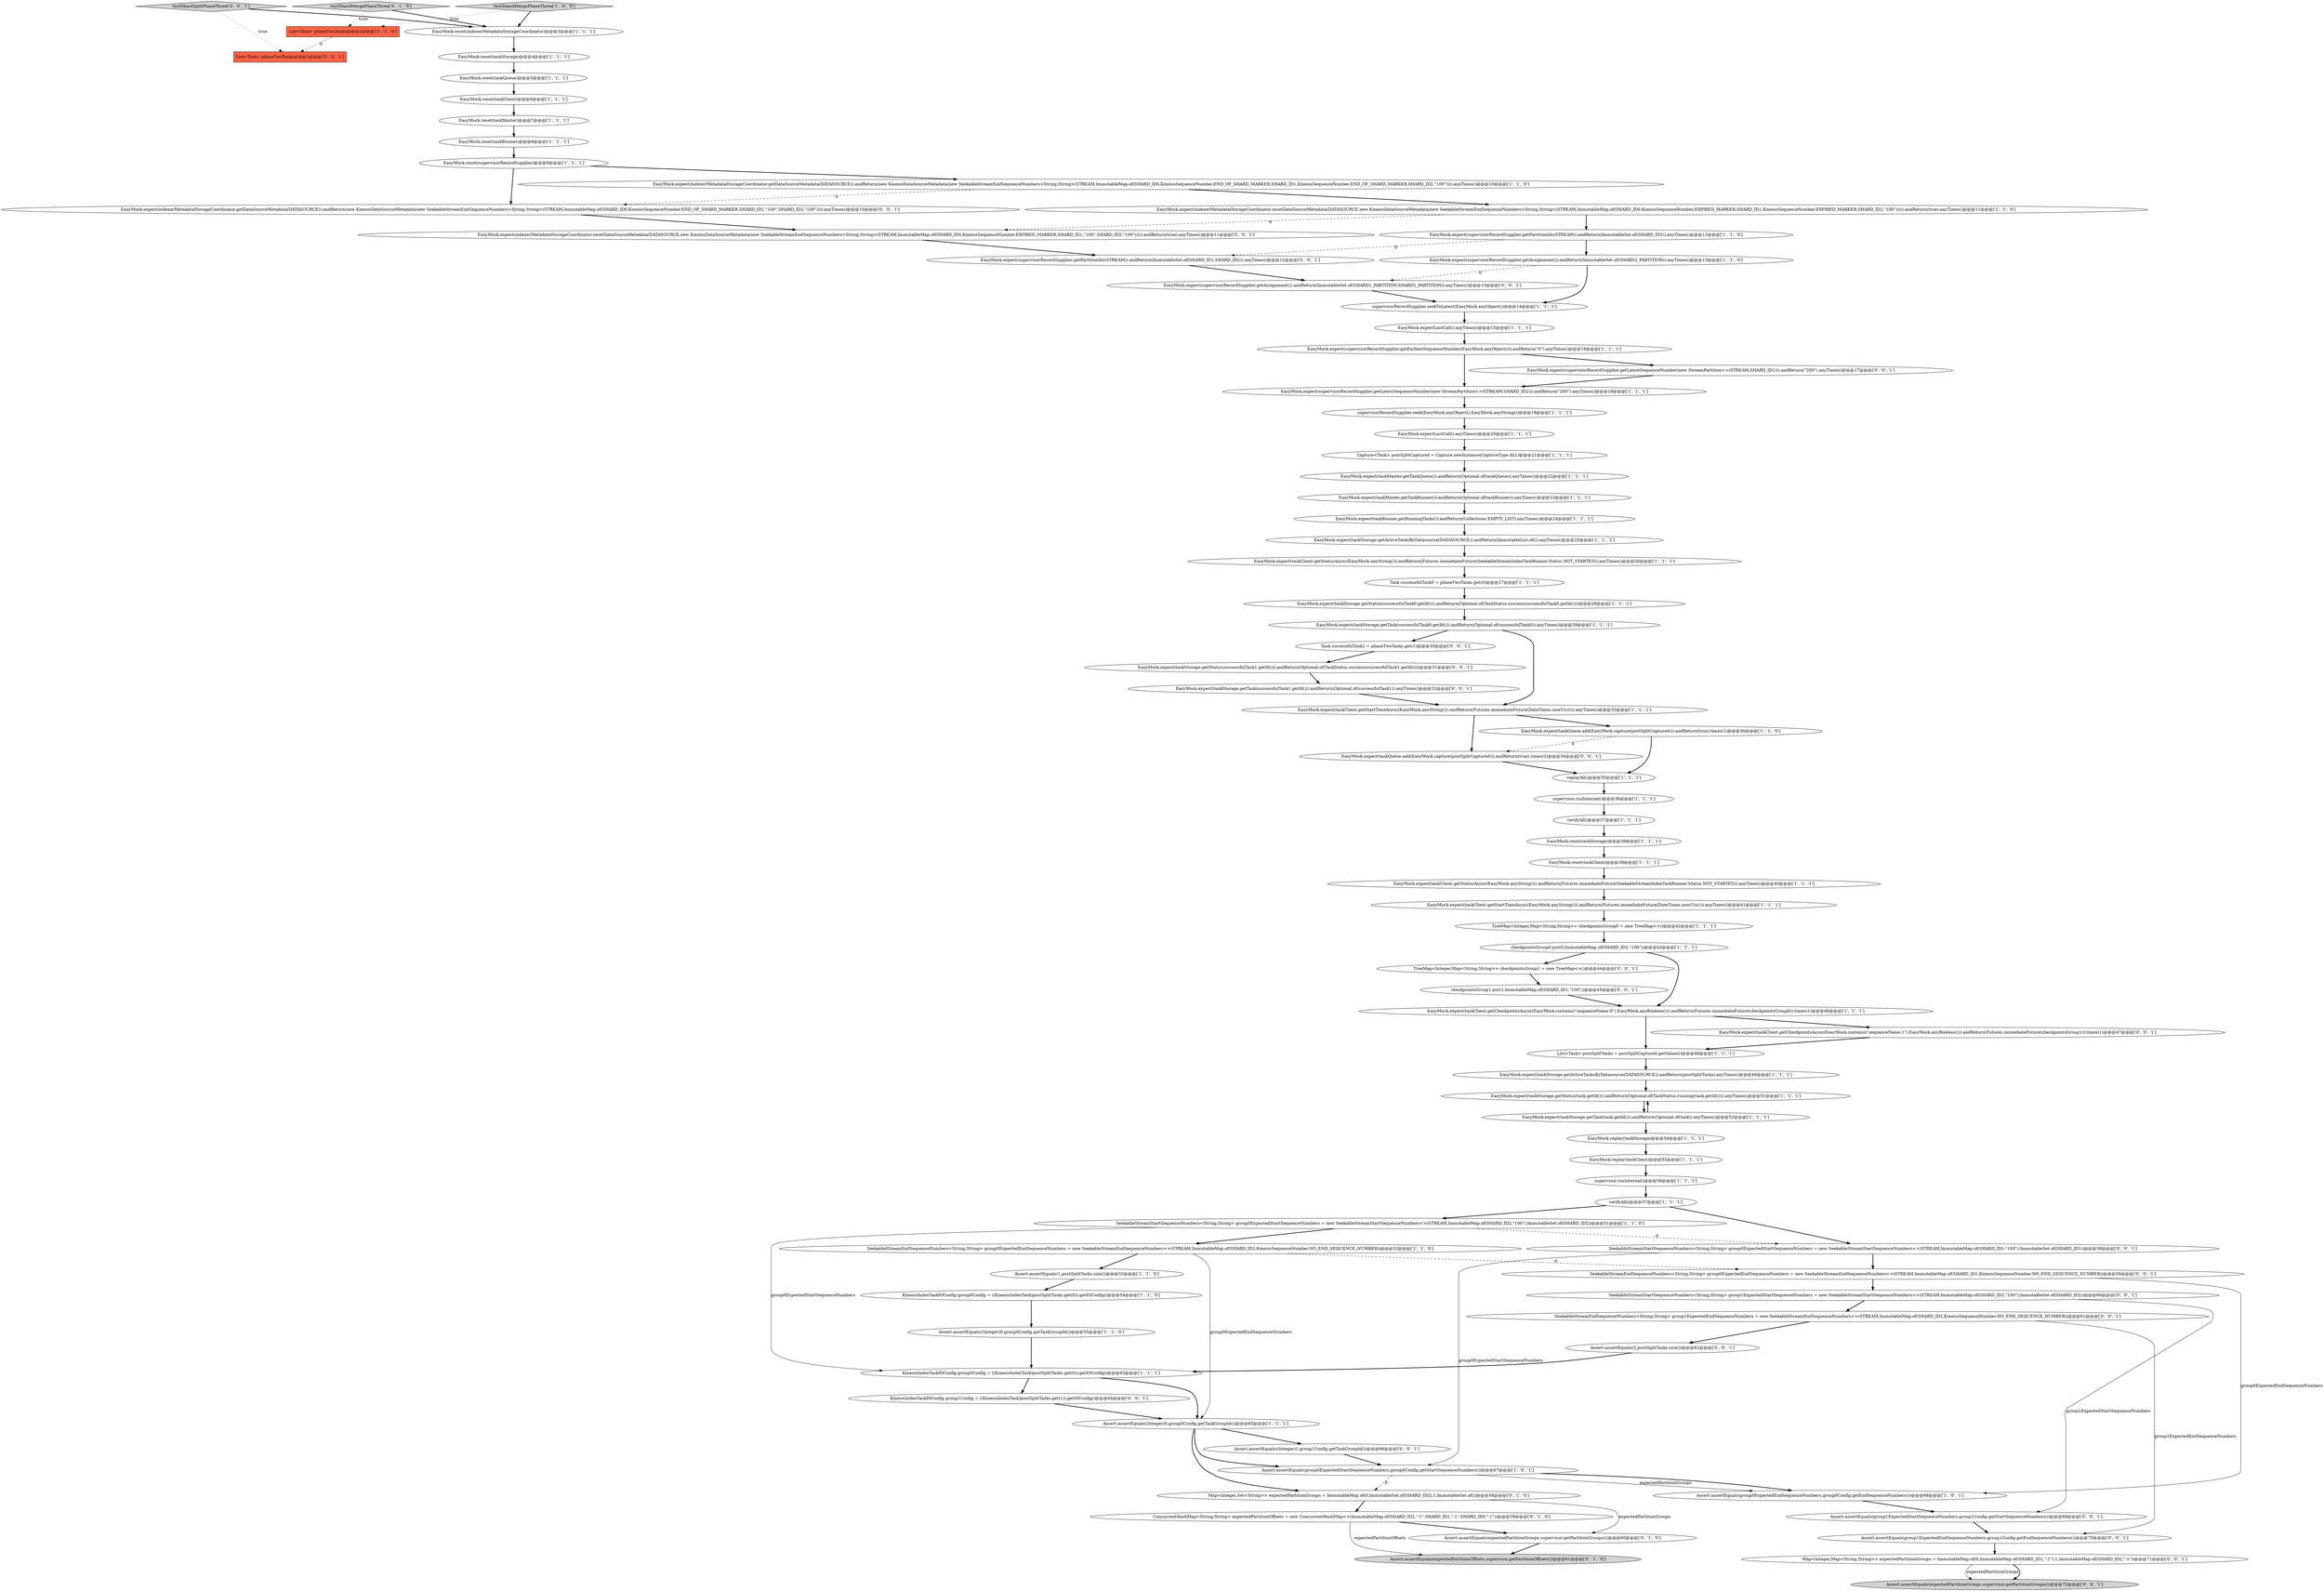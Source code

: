 digraph {
2 [style = filled, label = "EasyMock.expect(taskMaster.getTaskRunner()).andReturn(Optional.of(taskRunner)).anyTimes()@@@23@@@['1', '1', '1']", fillcolor = white, shape = ellipse image = "AAA0AAABBB1BBB"];
11 [style = filled, label = "EasyMock.expect(taskStorage.getActiveTasksByDatasource(DATASOURCE)).andReturn(ImmutableList.of()).anyTimes()@@@25@@@['1', '1', '1']", fillcolor = white, shape = ellipse image = "AAA0AAABBB1BBB"];
47 [style = filled, label = "EasyMock.expect(supervisorRecordSupplier.getEarliestSequenceNumber(EasyMock.anyObject())).andReturn(\"0\").anyTimes()@@@16@@@['1', '1', '1']", fillcolor = white, shape = ellipse image = "AAA0AAABBB1BBB"];
23 [style = filled, label = "EasyMock.reset(taskClient)@@@39@@@['1', '1', '1']", fillcolor = white, shape = ellipse image = "AAA0AAABBB1BBB"];
16 [style = filled, label = "EasyMock.reset(taskStorage)@@@4@@@['1', '1', '1']", fillcolor = white, shape = ellipse image = "AAA0AAABBB1BBB"];
85 [style = filled, label = "Assert.assertEquals((Integer)1,group1Config.getTaskGroupId())@@@66@@@['0', '0', '1']", fillcolor = white, shape = ellipse image = "AAA0AAABBB3BBB"];
35 [style = filled, label = "verifyAll()@@@37@@@['1', '1', '1']", fillcolor = white, shape = ellipse image = "AAA0AAABBB1BBB"];
54 [style = filled, label = "EasyMock.replay(taskClient)@@@55@@@['1', '1', '1']", fillcolor = white, shape = ellipse image = "AAA0AAABBB1BBB"];
57 [style = filled, label = "ConcurrentHashMap<String,String> expectedPartitionOffsets = new ConcurrentHashMap<>(ImmutableMap.of(SHARD_ID2,\"-1\",SHARD_ID1,\"-1\",SHARD_ID0,\"-1\"))@@@59@@@['0', '1', '0']", fillcolor = white, shape = ellipse image = "AAA1AAABBB2BBB"];
48 [style = filled, label = "TreeMap<Integer,Map<String,String>> checkpointsGroup0 = new TreeMap<>()@@@42@@@['1', '1', '1']", fillcolor = white, shape = ellipse image = "AAA0AAABBB1BBB"];
77 [style = filled, label = "SeekableStreamStartSequenceNumbers<String,String> group0ExpectedStartSequenceNumbers = new SeekableStreamStartSequenceNumbers<>(STREAM,ImmutableMap.of(SHARD_ID1,\"100\"),ImmutableSet.of(SHARD_ID1))@@@58@@@['0', '0', '1']", fillcolor = white, shape = ellipse image = "AAA0AAABBB3BBB"];
3 [style = filled, label = "EasyMock.reset(taskStorage)@@@38@@@['1', '1', '1']", fillcolor = white, shape = ellipse image = "AAA0AAABBB1BBB"];
62 [style = filled, label = "KinesisIndexTaskIOConfig group1Config = ((KinesisIndexTask)postSplitTasks.get(1)).getIOConfig()@@@64@@@['0', '0', '1']", fillcolor = white, shape = ellipse image = "AAA0AAABBB3BBB"];
20 [style = filled, label = "EasyMock.expect(taskRunner.getRunningTasks()).andReturn(Collections.EMPTY_LIST).anyTimes()@@@24@@@['1', '1', '1']", fillcolor = white, shape = ellipse image = "AAA0AAABBB1BBB"];
73 [style = filled, label = "EasyMock.expect(supervisorRecordSupplier.getAssignment()).andReturn(ImmutableSet.of(SHARD1_PARTITION,SHARD2_PARTITION)).anyTimes()@@@13@@@['0', '0', '1']", fillcolor = white, shape = ellipse image = "AAA0AAABBB3BBB"];
15 [style = filled, label = "EasyMock.expect(taskClient.getCheckpointsAsync(EasyMock.contains(\"sequenceName-0\"),EasyMock.anyBoolean())).andReturn(Futures.immediateFuture(checkpointsGroup0)).times(1)@@@46@@@['1', '1', '1']", fillcolor = white, shape = ellipse image = "AAA0AAABBB1BBB"];
61 [style = filled, label = "Assert.assertEquals(expectedPartitionGroups,supervisor.getPartitionGroups())@@@60@@@['0', '1', '0']", fillcolor = white, shape = ellipse image = "AAA0AAABBB2BBB"];
49 [style = filled, label = "KinesisIndexTaskIOConfig group0Config = ((KinesisIndexTask)postSplitTasks.get(0)).getIOConfig()@@@54@@@['1', '1', '0']", fillcolor = white, shape = ellipse image = "AAA0AAABBB1BBB"];
29 [style = filled, label = "List<Task> postSplitTasks = postSplitCaptured.getValues()@@@48@@@['1', '1', '1']", fillcolor = white, shape = ellipse image = "AAA0AAABBB1BBB"];
7 [style = filled, label = "EasyMock.expect(supervisorRecordSupplier.getLatestSequenceNumber(new StreamPartition<>(STREAM,SHARD_ID2))).andReturn(\"200\").anyTimes()@@@18@@@['1', '1', '1']", fillcolor = white, shape = ellipse image = "AAA0AAABBB1BBB"];
81 [style = filled, label = "SeekableStreamStartSequenceNumbers<String,String> group1ExpectedStartSequenceNumbers = new SeekableStreamStartSequenceNumbers<>(STREAM,ImmutableMap.of(SHARD_ID2,\"100\"),ImmutableSet.of(SHARD_ID2))@@@60@@@['0', '0', '1']", fillcolor = white, shape = ellipse image = "AAA0AAABBB3BBB"];
75 [style = filled, label = "Assert.assertEquals(2,postSplitTasks.size())@@@62@@@['0', '0', '1']", fillcolor = white, shape = ellipse image = "AAA0AAABBB3BBB"];
76 [style = filled, label = "EasyMock.expect(indexerMetadataStorageCoordinator.resetDataSourceMetadata(DATASOURCE,new KinesisDataSourceMetadata(new SeekableStreamEndSequenceNumbers<String,String>(STREAM,ImmutableMap.of(SHARD_ID0,KinesisSequenceNumber.EXPIRED_MARKER,SHARD_ID1,\"100\",SHARD_ID2,\"100\"))))).andReturn(true).anyTimes()@@@11@@@['0', '0', '1']", fillcolor = white, shape = ellipse image = "AAA0AAABBB3BBB"];
33 [style = filled, label = "EasyMock.reset(taskRunner)@@@8@@@['1', '1', '1']", fillcolor = white, shape = ellipse image = "AAA0AAABBB1BBB"];
58 [style = filled, label = "Assert.assertEquals(expectedPartitionOffsets,supervisor.getPartitionOffsets())@@@61@@@['0', '1', '0']", fillcolor = lightgray, shape = ellipse image = "AAA1AAABBB2BBB"];
27 [style = filled, label = "EasyMock.expectLastCall().anyTimes()@@@15@@@['1', '1', '1']", fillcolor = white, shape = ellipse image = "AAA0AAABBB1BBB"];
13 [style = filled, label = "Task successfulTask0 = phaseTwoTasks.get(0)@@@27@@@['1', '1', '1']", fillcolor = white, shape = ellipse image = "AAA0AAABBB1BBB"];
0 [style = filled, label = "List<Task> phaseTwoTasks@@@2@@@['1', '1', '0']", fillcolor = tomato, shape = box image = "AAA0AAABBB1BBB"];
44 [style = filled, label = "EasyMock.replay(taskStorage)@@@54@@@['1', '1', '1']", fillcolor = white, shape = ellipse image = "AAA0AAABBB1BBB"];
86 [style = filled, label = "EasyMock.expect(supervisorRecordSupplier.getPartitionIds(STREAM)).andReturn(ImmutableSet.of(SHARD_ID1,SHARD_ID2)).anyTimes()@@@12@@@['0', '0', '1']", fillcolor = white, shape = ellipse image = "AAA0AAABBB3BBB"];
8 [style = filled, label = "EasyMock.expect(supervisorRecordSupplier.getAssignment()).andReturn(ImmutableSet.of(SHARD2_PARTITION)).anyTimes()@@@13@@@['1', '1', '0']", fillcolor = white, shape = ellipse image = "AAA0AAABBB1BBB"];
66 [style = filled, label = "EasyMock.expect(taskQueue.add(EasyMock.capture(postSplitCaptured))).andReturn(true).times(2)@@@34@@@['0', '0', '1']", fillcolor = white, shape = ellipse image = "AAA0AAABBB3BBB"];
63 [style = filled, label = "EasyMock.expect(taskStorage.getTask(successfulTask1.getId())).andReturn(Optional.of(successfulTask1)).anyTimes()@@@32@@@['0', '0', '1']", fillcolor = white, shape = ellipse image = "AAA0AAABBB3BBB"];
30 [style = filled, label = "EasyMock.expect(taskMaster.getTaskQueue()).andReturn(Optional.of(taskQueue)).anyTimes()@@@22@@@['1', '1', '1']", fillcolor = white, shape = ellipse image = "AAA0AAABBB1BBB"];
46 [style = filled, label = "EasyMock.reset(indexerMetadataStorageCoordinator)@@@3@@@['1', '1', '1']", fillcolor = white, shape = ellipse image = "AAA0AAABBB1BBB"];
24 [style = filled, label = "EasyMock.expect(taskClient.getStatusAsync(EasyMock.anyString())).andReturn(Futures.immediateFuture(SeekableStreamIndexTaskRunner.Status.NOT_STARTED)).anyTimes()@@@40@@@['1', '1', '1']", fillcolor = white, shape = ellipse image = "AAA0AAABBB1BBB"];
70 [style = filled, label = "EasyMock.expect(indexerMetadataStorageCoordinator.getDataSourceMetadata(DATASOURCE)).andReturn(new KinesisDataSourceMetadata(new SeekableStreamEndSequenceNumbers<String,String>(STREAM,ImmutableMap.of(SHARD_ID0,KinesisSequenceNumber.END_OF_SHARD_MARKER,SHARD_ID1,\"100\",SHARD_ID2,\"100\")))).anyTimes()@@@10@@@['0', '0', '1']", fillcolor = white, shape = ellipse image = "AAA0AAABBB3BBB"];
83 [style = filled, label = "EasyMock.expect(taskClient.getCheckpointsAsync(EasyMock.contains(\"sequenceName-1\"),EasyMock.anyBoolean())).andReturn(Futures.immediateFuture(checkpointsGroup1)).times(1)@@@47@@@['0', '0', '1']", fillcolor = white, shape = ellipse image = "AAA0AAABBB3BBB"];
65 [style = filled, label = "checkpointsGroup1.put(1,ImmutableMap.of(SHARD_ID1,\"100\"))@@@45@@@['0', '0', '1']", fillcolor = white, shape = ellipse image = "AAA0AAABBB3BBB"];
19 [style = filled, label = "supervisor.runInternal()@@@36@@@['1', '1', '1']", fillcolor = white, shape = ellipse image = "AAA0AAABBB1BBB"];
51 [style = filled, label = "EasyMock.expect(taskStorage.getTask(task.getId())).andReturn(Optional.of(task)).anyTimes()@@@52@@@['1', '1', '1']", fillcolor = white, shape = ellipse image = "AAA0AAABBB1BBB"];
32 [style = filled, label = "EasyMock.expect(taskStorage.getStatus(successfulTask0.getId())).andReturn(Optional.of(TaskStatus.success(successfulTask0.getId())))@@@28@@@['1', '1', '1']", fillcolor = white, shape = ellipse image = "AAA0AAABBB1BBB"];
21 [style = filled, label = "SeekableStreamStartSequenceNumbers<String,String> group0ExpectedStartSequenceNumbers = new SeekableStreamStartSequenceNumbers<>(STREAM,ImmutableMap.of(SHARD_ID2,\"100\"),ImmutableSet.of(SHARD_ID2))@@@51@@@['1', '1', '0']", fillcolor = white, shape = ellipse image = "AAA0AAABBB1BBB"];
79 [style = filled, label = "Assert.assertEquals(group1ExpectedStartSequenceNumbers,group1Config.getStartSequenceNumbers())@@@69@@@['0', '0', '1']", fillcolor = white, shape = ellipse image = "AAA0AAABBB3BBB"];
69 [style = filled, label = "Assert.assertEquals(expectedPartitionGroups,supervisor.getPartitionGroups())@@@72@@@['0', '0', '1']", fillcolor = lightgray, shape = ellipse image = "AAA0AAABBB3BBB"];
45 [style = filled, label = "supervisorRecordSupplier.seekToLatest(EasyMock.anyObject())@@@14@@@['1', '1', '1']", fillcolor = white, shape = ellipse image = "AAA0AAABBB1BBB"];
5 [style = filled, label = "Assert.assertEquals(group0ExpectedEndSequenceNumbers,group0Config.getEndSequenceNumbers())@@@68@@@['1', '0', '1']", fillcolor = white, shape = ellipse image = "AAA0AAABBB1BBB"];
12 [style = filled, label = "verifyAll()@@@57@@@['1', '1', '1']", fillcolor = white, shape = ellipse image = "AAA0AAABBB1BBB"];
9 [style = filled, label = "EasyMock.expect(taskClient.getStartTimeAsync(EasyMock.anyString())).andReturn(Futures.immediateFuture(DateTimes.nowUtc())).anyTimes()@@@33@@@['1', '1', '1']", fillcolor = white, shape = ellipse image = "AAA0AAABBB1BBB"];
25 [style = filled, label = "EasyMock.expect(taskQueue.add(EasyMock.capture(postSplitCaptured))).andReturn(true).times(1)@@@30@@@['1', '1', '0']", fillcolor = white, shape = ellipse image = "AAA0AAABBB1BBB"];
72 [style = filled, label = "Assert.assertEquals(group1ExpectedEndSequenceNumbers,group1Config.getEndSequenceNumbers())@@@70@@@['0', '0', '1']", fillcolor = white, shape = ellipse image = "AAA0AAABBB3BBB"];
78 [style = filled, label = "EasyMock.expect(supervisorRecordSupplier.getLatestSequenceNumber(new StreamPartition<>(STREAM,SHARD_ID1))).andReturn(\"200\").anyTimes()@@@17@@@['0', '0', '1']", fillcolor = white, shape = ellipse image = "AAA0AAABBB3BBB"];
52 [style = filled, label = "EasyMock.expect(taskStorage.getTask(successfulTask0.getId())).andReturn(Optional.of(successfulTask0)).anyTimes()@@@29@@@['1', '1', '1']", fillcolor = white, shape = ellipse image = "AAA0AAABBB1BBB"];
60 [style = filled, label = "testShardMergePhaseThree['0', '1', '0']", fillcolor = lightgray, shape = diamond image = "AAA0AAABBB2BBB"];
28 [style = filled, label = "checkpointsGroup0.put(0,ImmutableMap.of(SHARD_ID2,\"100\"))@@@43@@@['1', '1', '1']", fillcolor = white, shape = ellipse image = "AAA0AAABBB1BBB"];
55 [style = filled, label = "Assert.assertEquals(group0ExpectedStartSequenceNumbers,group0Config.getStartSequenceNumbers())@@@67@@@['1', '0', '1']", fillcolor = white, shape = ellipse image = "AAA0AAABBB1BBB"];
56 [style = filled, label = "supervisor.runInternal()@@@56@@@['1', '1', '1']", fillcolor = white, shape = ellipse image = "AAA0AAABBB1BBB"];
74 [style = filled, label = "Task successfulTask1 = phaseTwoTasks.get(1)@@@30@@@['0', '0', '1']", fillcolor = white, shape = ellipse image = "AAA0AAABBB3BBB"];
6 [style = filled, label = "EasyMock.reset(taskMaster)@@@7@@@['1', '1', '1']", fillcolor = white, shape = ellipse image = "AAA0AAABBB1BBB"];
1 [style = filled, label = "replayAll()@@@35@@@['1', '1', '1']", fillcolor = white, shape = ellipse image = "AAA0AAABBB1BBB"];
42 [style = filled, label = "EasyMock.expect(taskClient.getStatusAsync(EasyMock.anyString())).andReturn(Futures.immediateFuture(SeekableStreamIndexTaskRunner.Status.NOT_STARTED)).anyTimes()@@@26@@@['1', '1', '1']", fillcolor = white, shape = ellipse image = "AAA0AAABBB1BBB"];
43 [style = filled, label = "EasyMock.reset(supervisorRecordSupplier)@@@9@@@['1', '1', '1']", fillcolor = white, shape = ellipse image = "AAA0AAABBB1BBB"];
80 [style = filled, label = "TreeMap<Integer,Map<String,String>> checkpointsGroup1 = new TreeMap<>()@@@44@@@['0', '0', '1']", fillcolor = white, shape = ellipse image = "AAA0AAABBB3BBB"];
64 [style = filled, label = "testShardSplitPhaseThree['0', '0', '1']", fillcolor = lightgray, shape = diamond image = "AAA0AAABBB3BBB"];
10 [style = filled, label = "Assert.assertEquals((Integer)0,group0Config.getTaskGroupId())@@@65@@@['1', '1', '1']", fillcolor = white, shape = ellipse image = "AAA0AAABBB1BBB"];
26 [style = filled, label = "EasyMock.expect(indexerMetadataStorageCoordinator.resetDataSourceMetadata(DATASOURCE,new KinesisDataSourceMetadata(new SeekableStreamEndSequenceNumbers<String,String>(STREAM,ImmutableMap.of(SHARD_ID0,KinesisSequenceNumber.EXPIRED_MARKER,SHARD_ID1,KinesisSequenceNumber.EXPIRED_MARKER,SHARD_ID2,\"100\"))))).andReturn(true).anyTimes()@@@11@@@['1', '1', '0']", fillcolor = white, shape = ellipse image = "AAA0AAABBB1BBB"];
53 [style = filled, label = "Assert.assertEquals((Integer)0,group0Config.getTaskGroupId())@@@55@@@['1', '1', '0']", fillcolor = white, shape = ellipse image = "AAA0AAABBB1BBB"];
17 [style = filled, label = "KinesisIndexTaskIOConfig group0Config = ((KinesisIndexTask)postSplitTasks.get(0)).getIOConfig()@@@63@@@['1', '1', '1']", fillcolor = white, shape = ellipse image = "AAA0AAABBB1BBB"];
14 [style = filled, label = "EasyMock.expect(taskStorage.getStatus(task.getId())).andReturn(Optional.of(TaskStatus.running(task.getId()))).anyTimes()@@@51@@@['1', '1', '1']", fillcolor = white, shape = ellipse image = "AAA0AAABBB1BBB"];
71 [style = filled, label = "List<Task> phaseTwoTasks@@@2@@@['0', '0', '1']", fillcolor = tomato, shape = box image = "AAA0AAABBB3BBB"];
34 [style = filled, label = "Assert.assertEquals(1,postSplitTasks.size())@@@53@@@['1', '1', '0']", fillcolor = white, shape = ellipse image = "AAA0AAABBB1BBB"];
67 [style = filled, label = "Map<Integer,Map<String,String>> expectedPartitionGroups = ImmutableMap.of(0,ImmutableMap.of(SHARD_ID1,\"-1\"),1,ImmutableMap.of(SHARD_ID2,\"-1\"))@@@71@@@['0', '0', '1']", fillcolor = white, shape = ellipse image = "AAA0AAABBB3BBB"];
36 [style = filled, label = "EasyMock.reset(taskClient)@@@6@@@['1', '1', '1']", fillcolor = white, shape = ellipse image = "AAA0AAABBB1BBB"];
68 [style = filled, label = "SeekableStreamEndSequenceNumbers<String,String> group1ExpectedEndSequenceNumbers = new SeekableStreamEndSequenceNumbers<>(STREAM,ImmutableMap.of(SHARD_ID2,KinesisSequenceNumber.NO_END_SEQUENCE_NUMBER))@@@61@@@['0', '0', '1']", fillcolor = white, shape = ellipse image = "AAA0AAABBB3BBB"];
39 [style = filled, label = "EasyMock.expectLastCall().anyTimes()@@@20@@@['1', '1', '1']", fillcolor = white, shape = ellipse image = "AAA0AAABBB1BBB"];
18 [style = filled, label = "testShardMergePhaseThree['1', '0', '0']", fillcolor = lightgray, shape = diamond image = "AAA0AAABBB1BBB"];
40 [style = filled, label = "SeekableStreamEndSequenceNumbers<String,String> group0ExpectedEndSequenceNumbers = new SeekableStreamEndSequenceNumbers<>(STREAM,ImmutableMap.of(SHARD_ID2,KinesisSequenceNumber.NO_END_SEQUENCE_NUMBER))@@@52@@@['1', '1', '0']", fillcolor = white, shape = ellipse image = "AAA0AAABBB1BBB"];
37 [style = filled, label = "EasyMock.expect(taskStorage.getActiveTasksByDatasource(DATASOURCE)).andReturn(postSplitTasks).anyTimes()@@@49@@@['1', '1', '1']", fillcolor = white, shape = ellipse image = "AAA0AAABBB1BBB"];
38 [style = filled, label = "EasyMock.reset(taskQueue)@@@5@@@['1', '1', '1']", fillcolor = white, shape = ellipse image = "AAA0AAABBB1BBB"];
22 [style = filled, label = "EasyMock.expect(supervisorRecordSupplier.getPartitionIds(STREAM)).andReturn(ImmutableSet.of(SHARD_ID2)).anyTimes()@@@12@@@['1', '1', '0']", fillcolor = white, shape = ellipse image = "AAA0AAABBB1BBB"];
84 [style = filled, label = "EasyMock.expect(taskStorage.getStatus(successfulTask1.getId())).andReturn(Optional.of(TaskStatus.success(successfulTask1.getId())))@@@31@@@['0', '0', '1']", fillcolor = white, shape = ellipse image = "AAA0AAABBB3BBB"];
50 [style = filled, label = "Capture<Task> postSplitCaptured = Capture.newInstance(CaptureType.ALL)@@@21@@@['1', '1', '1']", fillcolor = white, shape = ellipse image = "AAA0AAABBB1BBB"];
4 [style = filled, label = "supervisorRecordSupplier.seek(EasyMock.anyObject(),EasyMock.anyString())@@@19@@@['1', '1', '1']", fillcolor = white, shape = ellipse image = "AAA0AAABBB1BBB"];
41 [style = filled, label = "EasyMock.expect(taskClient.getStartTimeAsync(EasyMock.anyString())).andReturn(Futures.immediateFuture(DateTimes.nowUtc())).anyTimes()@@@41@@@['1', '1', '1']", fillcolor = white, shape = ellipse image = "AAA0AAABBB1BBB"];
59 [style = filled, label = "Map<Integer,Set<String>> expectedPartitionGroups = ImmutableMap.of(0,ImmutableSet.of(SHARD_ID2),1,ImmutableSet.of())@@@58@@@['0', '1', '0']", fillcolor = white, shape = ellipse image = "AAA1AAABBB2BBB"];
82 [style = filled, label = "SeekableStreamEndSequenceNumbers<String,String> group0ExpectedEndSequenceNumbers = new SeekableStreamEndSequenceNumbers<>(STREAM,ImmutableMap.of(SHARD_ID1,KinesisSequenceNumber.NO_END_SEQUENCE_NUMBER))@@@59@@@['0', '0', '1']", fillcolor = white, shape = ellipse image = "AAA0AAABBB3BBB"];
31 [style = filled, label = "EasyMock.expect(indexerMetadataStorageCoordinator.getDataSourceMetadata(DATASOURCE)).andReturn(new KinesisDataSourceMetadata(new SeekableStreamEndSequenceNumbers<String,String>(STREAM,ImmutableMap.of(SHARD_ID0,KinesisSequenceNumber.END_OF_SHARD_MARKER,SHARD_ID1,KinesisSequenceNumber.END_OF_SHARD_MARKER,SHARD_ID2,\"100\")))).anyTimes()@@@10@@@['1', '1', '0']", fillcolor = white, shape = ellipse image = "AAA0AAABBB1BBB"];
15->83 [style = bold, label=""];
10->59 [style = bold, label=""];
83->29 [style = bold, label=""];
38->36 [style = bold, label=""];
82->5 [style = solid, label="group0ExpectedEndSequenceNumbers"];
53->17 [style = bold, label=""];
70->76 [style = bold, label=""];
25->66 [style = dashed, label="0"];
43->70 [style = bold, label=""];
21->17 [style = solid, label="group0ExpectedStartSequenceNumbers"];
34->49 [style = bold, label=""];
21->77 [style = dashed, label="0"];
54->56 [style = bold, label=""];
65->15 [style = bold, label=""];
16->38 [style = bold, label=""];
25->1 [style = bold, label=""];
5->79 [style = bold, label=""];
3->23 [style = bold, label=""];
10->55 [style = bold, label=""];
75->17 [style = bold, label=""];
81->68 [style = bold, label=""];
0->71 [style = dashed, label="0"];
45->27 [style = bold, label=""];
55->5 [style = solid, label="expectedPartitionGroups"];
64->46 [style = bold, label=""];
28->80 [style = bold, label=""];
50->30 [style = bold, label=""];
80->65 [style = bold, label=""];
55->59 [style = dashed, label="0"];
9->25 [style = bold, label=""];
40->82 [style = dashed, label="0"];
26->76 [style = dashed, label="0"];
26->22 [style = bold, label=""];
35->3 [style = bold, label=""];
57->61 [style = bold, label=""];
31->70 [style = dashed, label="0"];
18->46 [style = bold, label=""];
36->6 [style = bold, label=""];
79->72 [style = bold, label=""];
39->50 [style = bold, label=""];
47->7 [style = bold, label=""];
57->58 [style = solid, label="expectedPartitionOffsets"];
49->53 [style = bold, label=""];
55->5 [style = bold, label=""];
31->26 [style = bold, label=""];
73->45 [style = bold, label=""];
62->10 [style = bold, label=""];
46->16 [style = bold, label=""];
78->7 [style = bold, label=""];
81->79 [style = solid, label="group1ExpectedStartSequenceNumbers"];
76->86 [style = bold, label=""];
8->73 [style = dashed, label="0"];
12->77 [style = bold, label=""];
64->71 [style = dotted, label="true"];
84->63 [style = bold, label=""];
19->35 [style = bold, label=""];
51->14 [style = bold, label=""];
20->11 [style = bold, label=""];
15->29 [style = bold, label=""];
21->40 [style = bold, label=""];
52->74 [style = bold, label=""];
66->1 [style = bold, label=""];
22->86 [style = dashed, label="0"];
27->47 [style = bold, label=""];
72->67 [style = bold, label=""];
32->52 [style = bold, label=""];
42->13 [style = bold, label=""];
28->15 [style = bold, label=""];
9->66 [style = bold, label=""];
85->55 [style = bold, label=""];
77->55 [style = solid, label="group0ExpectedStartSequenceNumbers"];
68->75 [style = bold, label=""];
17->62 [style = bold, label=""];
18->0 [style = dotted, label="true"];
40->34 [style = bold, label=""];
63->9 [style = bold, label=""];
77->82 [style = bold, label=""];
47->78 [style = bold, label=""];
52->9 [style = bold, label=""];
82->81 [style = bold, label=""];
59->57 [style = bold, label=""];
33->43 [style = bold, label=""];
61->58 [style = bold, label=""];
67->69 [style = solid, label="expectedPartitionGroups"];
59->61 [style = solid, label="expectedPartitionGroups"];
56->12 [style = bold, label=""];
14->51 [style = bold, label=""];
43->31 [style = bold, label=""];
22->8 [style = bold, label=""];
67->69 [style = bold, label=""];
23->24 [style = bold, label=""];
51->44 [style = bold, label=""];
29->37 [style = bold, label=""];
74->84 [style = bold, label=""];
60->46 [style = bold, label=""];
4->39 [style = bold, label=""];
30->2 [style = bold, label=""];
12->21 [style = bold, label=""];
41->48 [style = bold, label=""];
6->33 [style = bold, label=""];
60->0 [style = dotted, label="true"];
40->10 [style = solid, label="group0ExpectedEndSequenceNumbers"];
86->73 [style = bold, label=""];
48->28 [style = bold, label=""];
24->41 [style = bold, label=""];
11->42 [style = bold, label=""];
7->4 [style = bold, label=""];
10->85 [style = bold, label=""];
2->20 [style = bold, label=""];
1->19 [style = bold, label=""];
8->45 [style = bold, label=""];
44->54 [style = bold, label=""];
68->72 [style = solid, label="group1ExpectedEndSequenceNumbers"];
13->32 [style = bold, label=""];
17->10 [style = bold, label=""];
37->14 [style = bold, label=""];
}
